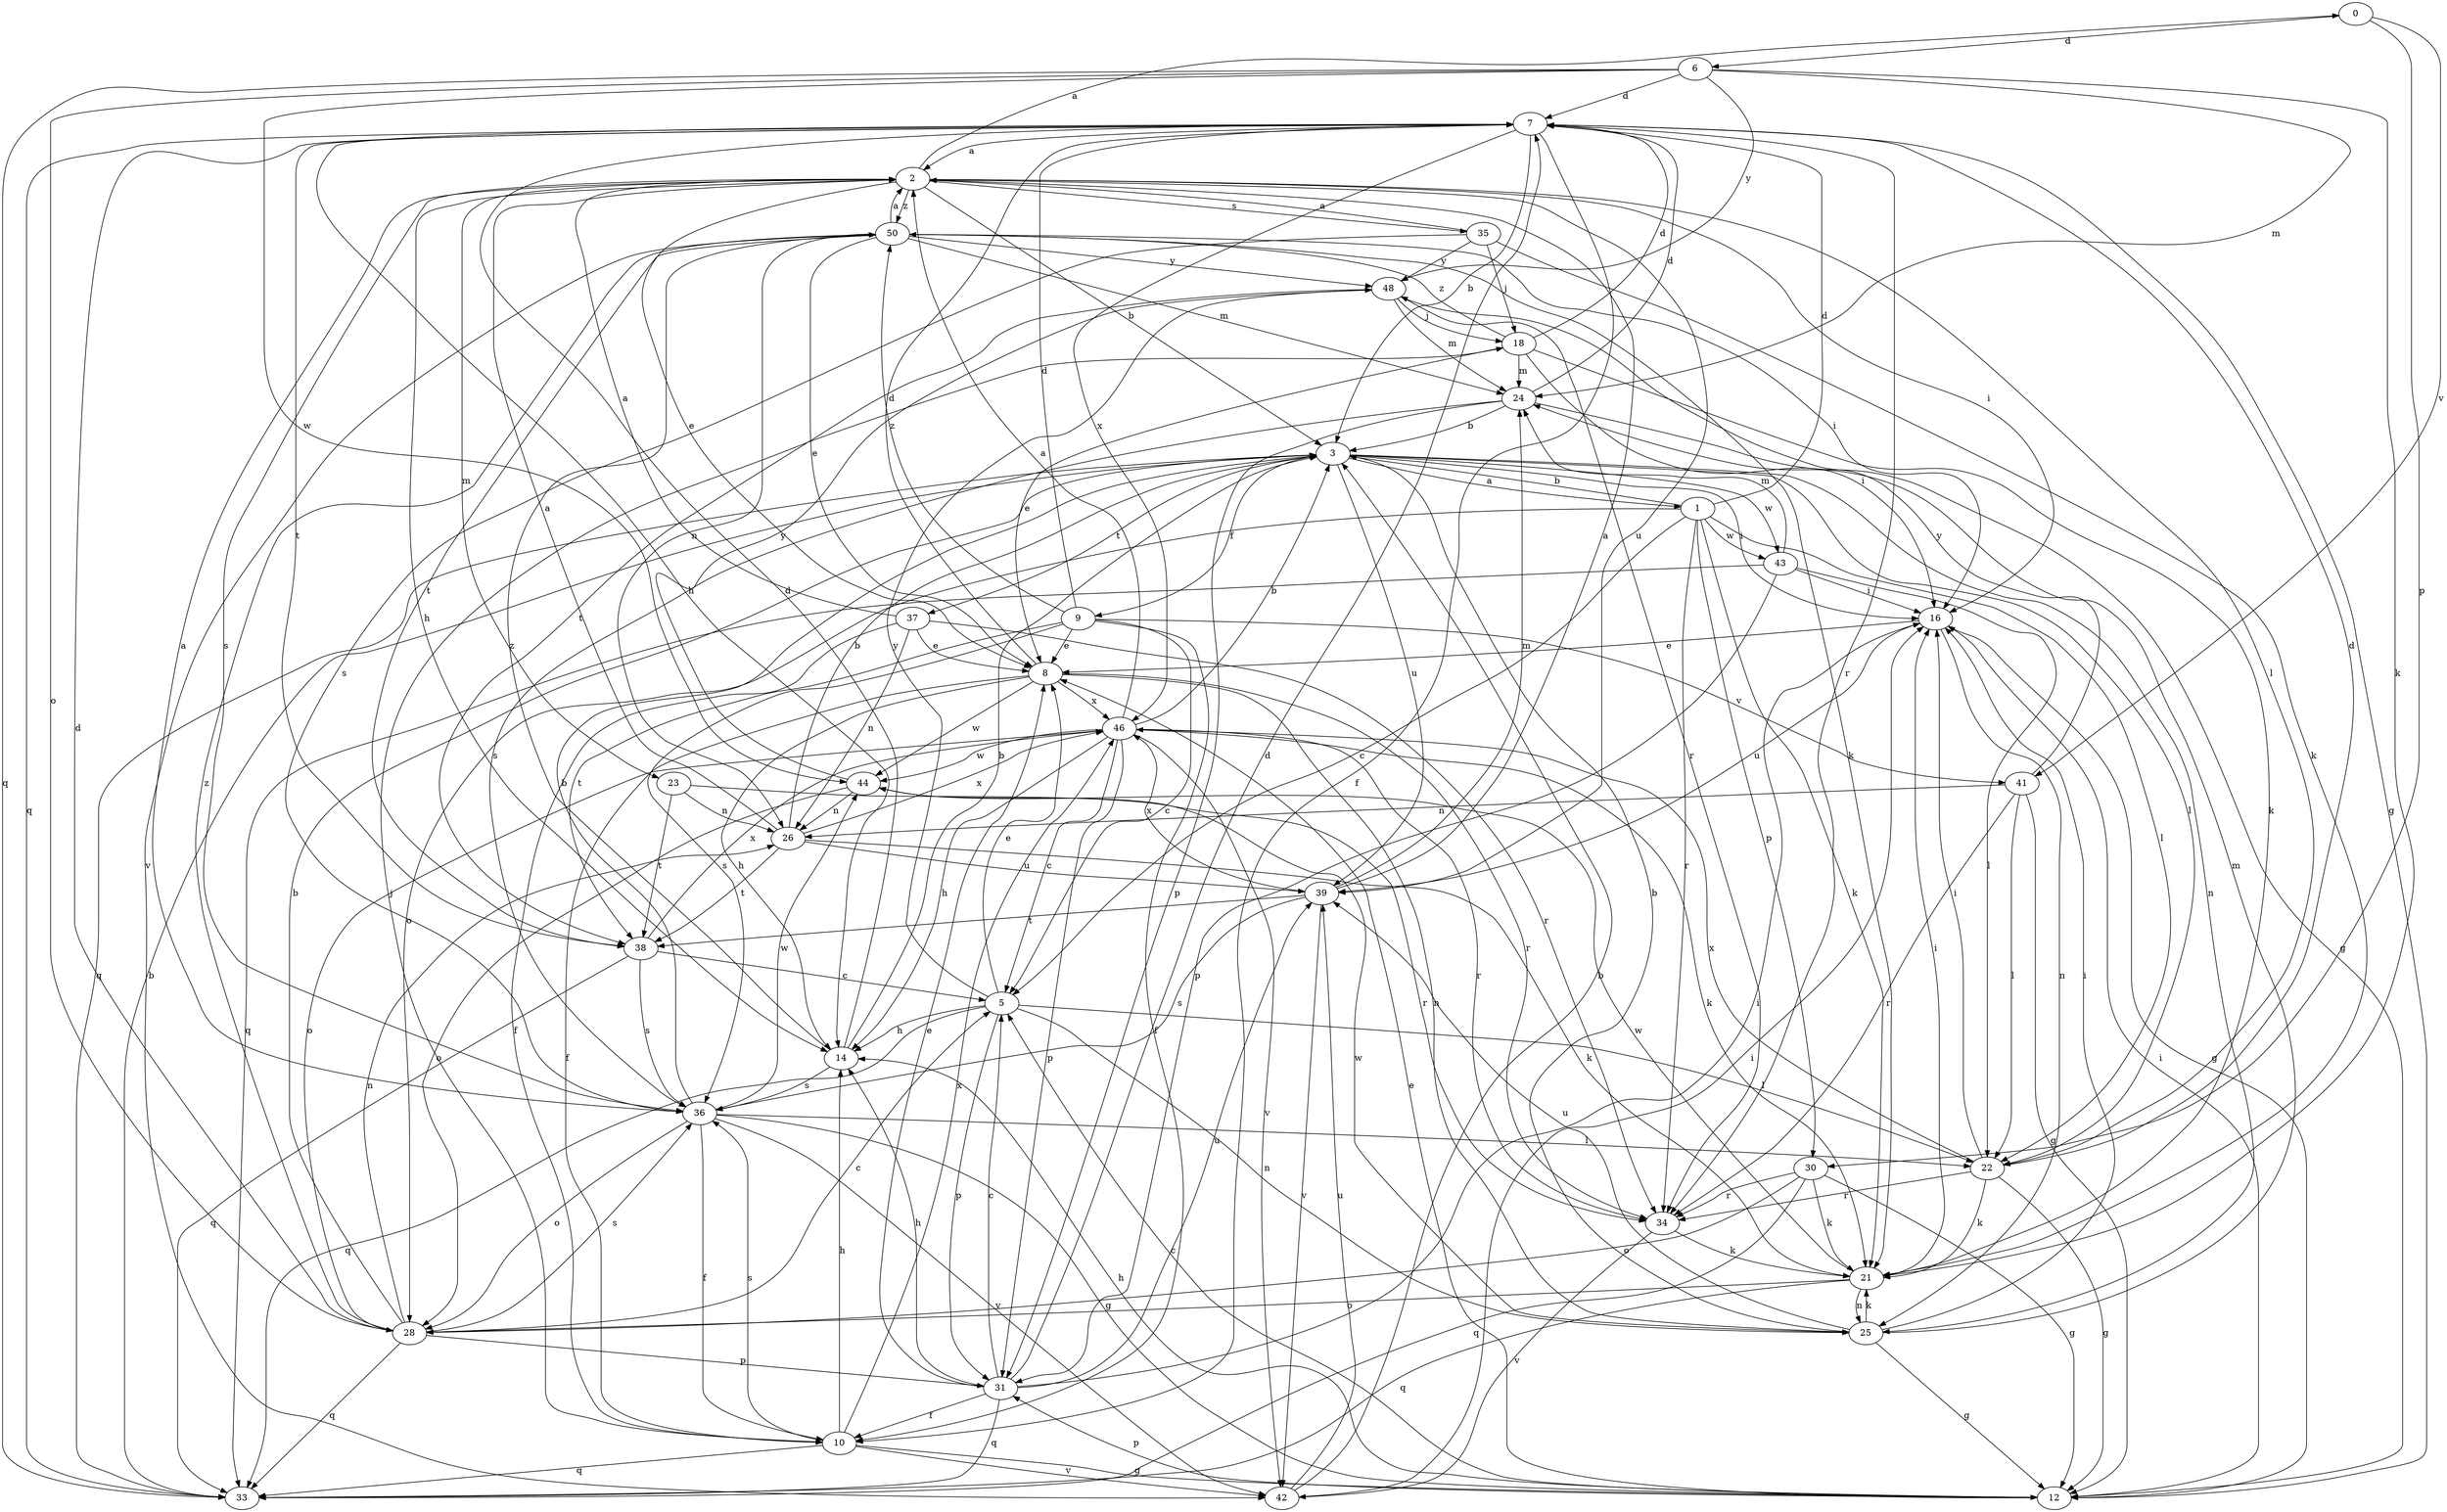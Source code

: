 strict digraph  {
0;
1;
2;
3;
5;
6;
7;
8;
9;
10;
12;
14;
16;
18;
21;
22;
23;
24;
25;
26;
28;
30;
31;
33;
34;
35;
36;
37;
38;
39;
41;
42;
43;
44;
46;
48;
50;
0 -> 6  [label=d];
0 -> 30  [label=p];
0 -> 41  [label=v];
1 -> 3  [label=b];
1 -> 5  [label=c];
1 -> 7  [label=d];
1 -> 21  [label=k];
1 -> 22  [label=l];
1 -> 28  [label=o];
1 -> 30  [label=p];
1 -> 34  [label=r];
1 -> 43  [label=w];
2 -> 0  [label=a];
2 -> 3  [label=b];
2 -> 8  [label=e];
2 -> 14  [label=h];
2 -> 16  [label=i];
2 -> 22  [label=l];
2 -> 23  [label=m];
2 -> 35  [label=s];
2 -> 36  [label=s];
2 -> 39  [label=u];
2 -> 50  [label=z];
3 -> 1  [label=a];
3 -> 9  [label=f];
3 -> 16  [label=i];
3 -> 22  [label=l];
3 -> 25  [label=n];
3 -> 33  [label=q];
3 -> 37  [label=t];
3 -> 39  [label=u];
3 -> 43  [label=w];
5 -> 8  [label=e];
5 -> 14  [label=h];
5 -> 22  [label=l];
5 -> 25  [label=n];
5 -> 31  [label=p];
5 -> 33  [label=q];
5 -> 48  [label=y];
6 -> 7  [label=d];
6 -> 21  [label=k];
6 -> 24  [label=m];
6 -> 28  [label=o];
6 -> 33  [label=q];
6 -> 44  [label=w];
6 -> 48  [label=y];
7 -> 2  [label=a];
7 -> 3  [label=b];
7 -> 10  [label=f];
7 -> 12  [label=g];
7 -> 14  [label=h];
7 -> 33  [label=q];
7 -> 34  [label=r];
7 -> 38  [label=t];
7 -> 46  [label=x];
8 -> 7  [label=d];
8 -> 10  [label=f];
8 -> 14  [label=h];
8 -> 25  [label=n];
8 -> 34  [label=r];
8 -> 44  [label=w];
8 -> 46  [label=x];
9 -> 5  [label=c];
9 -> 7  [label=d];
9 -> 8  [label=e];
9 -> 10  [label=f];
9 -> 36  [label=s];
9 -> 38  [label=t];
9 -> 41  [label=v];
9 -> 50  [label=z];
10 -> 12  [label=g];
10 -> 14  [label=h];
10 -> 18  [label=j];
10 -> 33  [label=q];
10 -> 36  [label=s];
10 -> 42  [label=v];
10 -> 46  [label=x];
12 -> 5  [label=c];
12 -> 8  [label=e];
12 -> 14  [label=h];
12 -> 16  [label=i];
12 -> 31  [label=p];
14 -> 3  [label=b];
14 -> 7  [label=d];
14 -> 36  [label=s];
14 -> 50  [label=z];
16 -> 8  [label=e];
16 -> 12  [label=g];
16 -> 25  [label=n];
16 -> 39  [label=u];
18 -> 7  [label=d];
18 -> 8  [label=e];
18 -> 16  [label=i];
18 -> 21  [label=k];
18 -> 24  [label=m];
18 -> 50  [label=z];
21 -> 16  [label=i];
21 -> 25  [label=n];
21 -> 28  [label=o];
21 -> 33  [label=q];
21 -> 44  [label=w];
22 -> 7  [label=d];
22 -> 12  [label=g];
22 -> 16  [label=i];
22 -> 21  [label=k];
22 -> 34  [label=r];
22 -> 46  [label=x];
23 -> 26  [label=n];
23 -> 34  [label=r];
23 -> 38  [label=t];
24 -> 3  [label=b];
24 -> 7  [label=d];
24 -> 12  [label=g];
24 -> 31  [label=p];
24 -> 36  [label=s];
25 -> 3  [label=b];
25 -> 12  [label=g];
25 -> 16  [label=i];
25 -> 21  [label=k];
25 -> 24  [label=m];
25 -> 39  [label=u];
25 -> 44  [label=w];
26 -> 2  [label=a];
26 -> 3  [label=b];
26 -> 21  [label=k];
26 -> 38  [label=t];
26 -> 39  [label=u];
26 -> 46  [label=x];
28 -> 3  [label=b];
28 -> 5  [label=c];
28 -> 7  [label=d];
28 -> 26  [label=n];
28 -> 31  [label=p];
28 -> 33  [label=q];
28 -> 36  [label=s];
28 -> 50  [label=z];
30 -> 12  [label=g];
30 -> 21  [label=k];
30 -> 28  [label=o];
30 -> 33  [label=q];
30 -> 34  [label=r];
31 -> 5  [label=c];
31 -> 7  [label=d];
31 -> 8  [label=e];
31 -> 10  [label=f];
31 -> 14  [label=h];
31 -> 16  [label=i];
31 -> 33  [label=q];
31 -> 39  [label=u];
33 -> 3  [label=b];
34 -> 21  [label=k];
34 -> 42  [label=v];
35 -> 2  [label=a];
35 -> 18  [label=j];
35 -> 21  [label=k];
35 -> 36  [label=s];
35 -> 48  [label=y];
36 -> 2  [label=a];
36 -> 3  [label=b];
36 -> 10  [label=f];
36 -> 12  [label=g];
36 -> 22  [label=l];
36 -> 28  [label=o];
36 -> 42  [label=v];
36 -> 44  [label=w];
37 -> 2  [label=a];
37 -> 8  [label=e];
37 -> 10  [label=f];
37 -> 26  [label=n];
37 -> 34  [label=r];
38 -> 5  [label=c];
38 -> 33  [label=q];
38 -> 36  [label=s];
38 -> 46  [label=x];
39 -> 2  [label=a];
39 -> 24  [label=m];
39 -> 36  [label=s];
39 -> 38  [label=t];
39 -> 42  [label=v];
39 -> 46  [label=x];
41 -> 12  [label=g];
41 -> 22  [label=l];
41 -> 26  [label=n];
41 -> 34  [label=r];
41 -> 48  [label=y];
42 -> 3  [label=b];
42 -> 16  [label=i];
42 -> 39  [label=u];
43 -> 16  [label=i];
43 -> 22  [label=l];
43 -> 24  [label=m];
43 -> 31  [label=p];
43 -> 33  [label=q];
44 -> 26  [label=n];
44 -> 28  [label=o];
44 -> 48  [label=y];
46 -> 2  [label=a];
46 -> 3  [label=b];
46 -> 5  [label=c];
46 -> 14  [label=h];
46 -> 21  [label=k];
46 -> 28  [label=o];
46 -> 31  [label=p];
46 -> 34  [label=r];
46 -> 42  [label=v];
46 -> 44  [label=w];
48 -> 18  [label=j];
48 -> 24  [label=m];
48 -> 34  [label=r];
48 -> 38  [label=t];
50 -> 2  [label=a];
50 -> 8  [label=e];
50 -> 16  [label=i];
50 -> 21  [label=k];
50 -> 24  [label=m];
50 -> 26  [label=n];
50 -> 38  [label=t];
50 -> 42  [label=v];
50 -> 48  [label=y];
}
